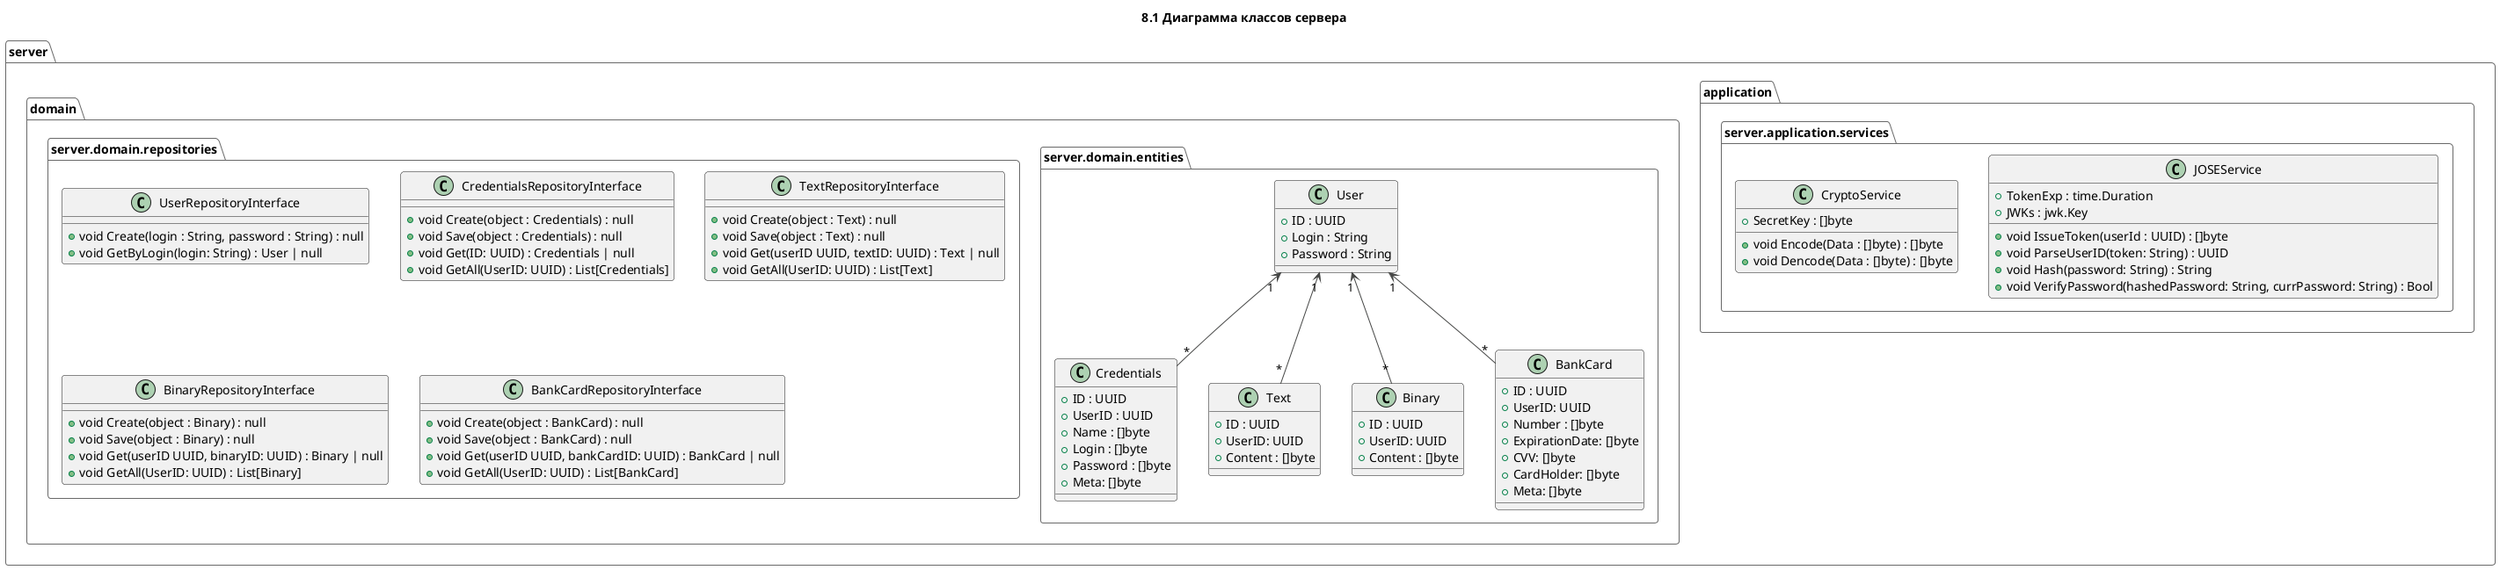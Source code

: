@startuml
!theme vibrant
title: 8.1 Диаграмма классов сервера

namespace server {
    namespace application {
        namespace services {}
    }

    namespace domain {
        namespace entities {}
        namespace repositories {}
    }
}


class server.domain.entities.User {
    + ID : UUID
    + Login : String
    + Password : String
}

class server.domain.entities.Credentials {
    + ID : UUID
    + UserID : UUID
    + Name : []byte
    + Login : []byte
    + Password : []byte
    + Meta: []byte
}

class server.domain.entities.Text {
    + ID : UUID
    + UserID: UUID
    + Content : []byte
}

class server.domain.entities.Binary {
    + ID : UUID
    + UserID: UUID
    + Content : []byte
}

class server.domain.entities.BankCard {
    + ID : UUID
    + UserID: UUID
    + Number : []byte
    + ExpirationDate: []byte
    + CVV: []byte
    + CardHolder: []byte
    + Meta: []byte
}

class server.domain.repositories.UserRepositoryInterface {
    + void Create(login : String, password : String) : null
    + void GetByLogin(login: String) : User | null
}

class server.domain.repositories.CredentialsRepositoryInterface {
    + void Create(object : Credentials) : null
    + void Save(object : Credentials) : null
    + void Get(ID: UUID) : Credentials | null
    + void GetAll(UserID: UUID) : List[Credentials]
}

class server.domain.repositories.TextRepositoryInterface {
    + void Create(object : Text) : null
    + void Save(object : Text) : null
    + void Get(userID UUID, textID: UUID) : Text | null
    + void GetAll(UserID: UUID) : List[Text]
}

class server.domain.repositories.BinaryRepositoryInterface {
    + void Create(object : Binary) : null
    + void Save(object : Binary) : null
    + void Get(userID UUID, binaryID: UUID) : Binary | null
    + void GetAll(UserID: UUID) : List[Binary]
}

class server.domain.repositories.BankCardRepositoryInterface {
    + void Create(object : BankCard) : null
    + void Save(object : BankCard) : null
    + void Get(userID UUID, bankCardID: UUID) : BankCard | null
    + void GetAll(UserID: UUID) : List[BankCard]
}


class server.application.services.JOSEService {
    + TokenExp : time.Duration
    + JWKs : jwk.Key
    + void IssueToken(userId : UUID) : []byte
    + void ParseUserID(token: String) : UUID
    + void Hash(password: String) : String
    + void VerifyPassword(hashedPassword: String, currPassword: String) : Bool
}

class server.application.services.CryptoService {
    + SecretKey : []byte
    + void Encode(Data : []byte) : []byte
    + void Dencode(Data : []byte) : []byte
}


server.domain.entities.User "1" <-- "*" server.domain.entities.Credentials
server.domain.entities.User "1" <-- "*" server.domain.entities.Text
server.domain.entities.User "1" <-- "*" server.domain.entities.Binary
server.domain.entities.User "1" <-- "*" server.domain.entities.BankCard
@enduml